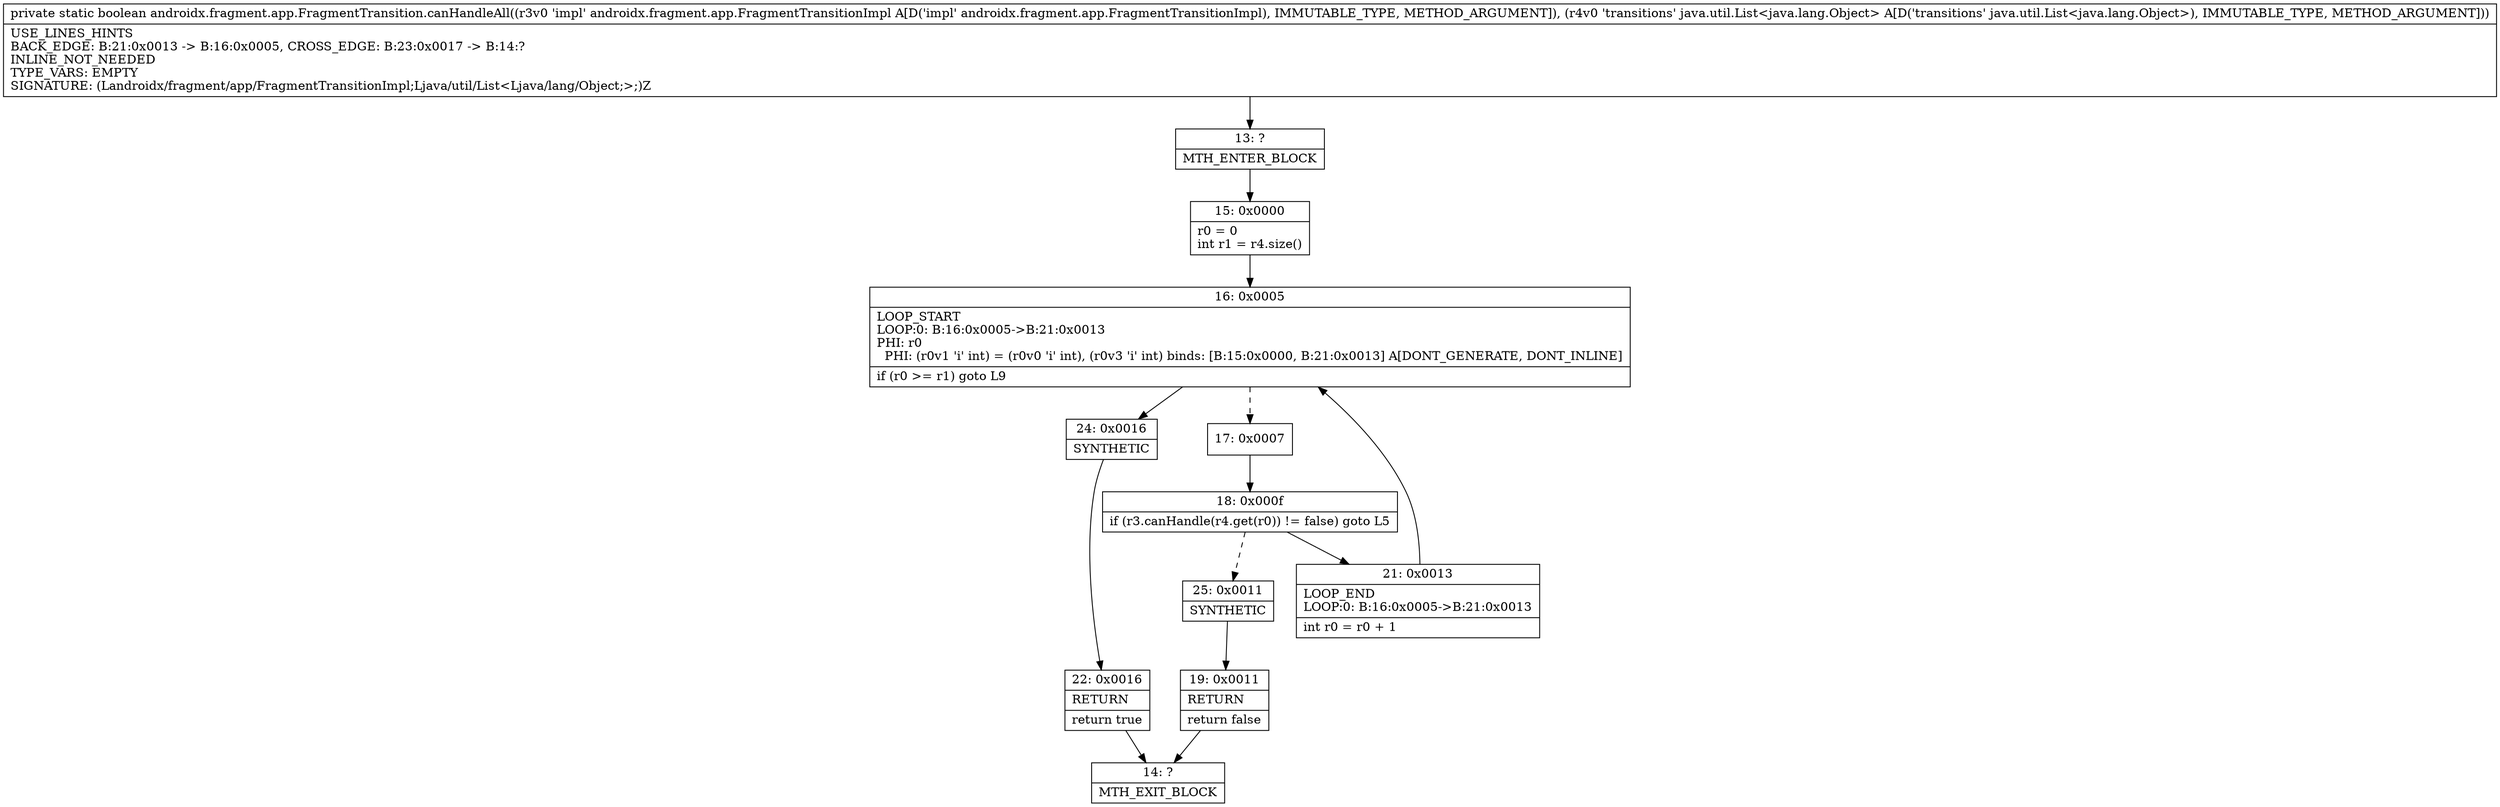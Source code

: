 digraph "CFG forandroidx.fragment.app.FragmentTransition.canHandleAll(Landroidx\/fragment\/app\/FragmentTransitionImpl;Ljava\/util\/List;)Z" {
Node_13 [shape=record,label="{13\:\ ?|MTH_ENTER_BLOCK\l}"];
Node_15 [shape=record,label="{15\:\ 0x0000|r0 = 0\lint r1 = r4.size()\l}"];
Node_16 [shape=record,label="{16\:\ 0x0005|LOOP_START\lLOOP:0: B:16:0x0005\-\>B:21:0x0013\lPHI: r0 \l  PHI: (r0v1 'i' int) = (r0v0 'i' int), (r0v3 'i' int) binds: [B:15:0x0000, B:21:0x0013] A[DONT_GENERATE, DONT_INLINE]\l|if (r0 \>= r1) goto L9\l}"];
Node_17 [shape=record,label="{17\:\ 0x0007}"];
Node_18 [shape=record,label="{18\:\ 0x000f|if (r3.canHandle(r4.get(r0)) != false) goto L5\l}"];
Node_21 [shape=record,label="{21\:\ 0x0013|LOOP_END\lLOOP:0: B:16:0x0005\-\>B:21:0x0013\l|int r0 = r0 + 1\l}"];
Node_25 [shape=record,label="{25\:\ 0x0011|SYNTHETIC\l}"];
Node_19 [shape=record,label="{19\:\ 0x0011|RETURN\l|return false\l}"];
Node_14 [shape=record,label="{14\:\ ?|MTH_EXIT_BLOCK\l}"];
Node_24 [shape=record,label="{24\:\ 0x0016|SYNTHETIC\l}"];
Node_22 [shape=record,label="{22\:\ 0x0016|RETURN\l|return true\l}"];
MethodNode[shape=record,label="{private static boolean androidx.fragment.app.FragmentTransition.canHandleAll((r3v0 'impl' androidx.fragment.app.FragmentTransitionImpl A[D('impl' androidx.fragment.app.FragmentTransitionImpl), IMMUTABLE_TYPE, METHOD_ARGUMENT]), (r4v0 'transitions' java.util.List\<java.lang.Object\> A[D('transitions' java.util.List\<java.lang.Object\>), IMMUTABLE_TYPE, METHOD_ARGUMENT]))  | USE_LINES_HINTS\lBACK_EDGE: B:21:0x0013 \-\> B:16:0x0005, CROSS_EDGE: B:23:0x0017 \-\> B:14:?\lINLINE_NOT_NEEDED\lTYPE_VARS: EMPTY\lSIGNATURE: (Landroidx\/fragment\/app\/FragmentTransitionImpl;Ljava\/util\/List\<Ljava\/lang\/Object;\>;)Z\l}"];
MethodNode -> Node_13;Node_13 -> Node_15;
Node_15 -> Node_16;
Node_16 -> Node_17[style=dashed];
Node_16 -> Node_24;
Node_17 -> Node_18;
Node_18 -> Node_21;
Node_18 -> Node_25[style=dashed];
Node_21 -> Node_16;
Node_25 -> Node_19;
Node_19 -> Node_14;
Node_24 -> Node_22;
Node_22 -> Node_14;
}

